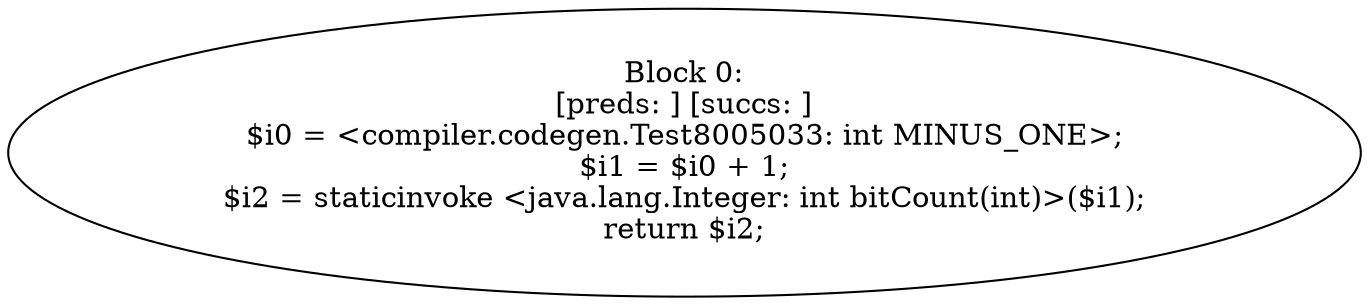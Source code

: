 digraph "unitGraph" {
    "Block 0:
[preds: ] [succs: ]
$i0 = <compiler.codegen.Test8005033: int MINUS_ONE>;
$i1 = $i0 + 1;
$i2 = staticinvoke <java.lang.Integer: int bitCount(int)>($i1);
return $i2;
"
}
